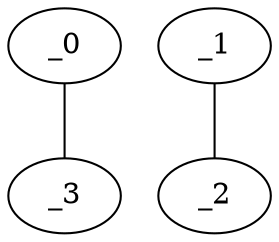 graph FP1_0058 {
	_0	 [x="0.673397",
		y="3.00925"];
	_3	 [x="2.10518",
		y="2.76258"];
	_0 -- _3;
	_1	 [x="0.400825",
		y="2.39474"];
	_2	 [x="1.22285",
		y="1.53065"];
	_1 -- _2;
}
